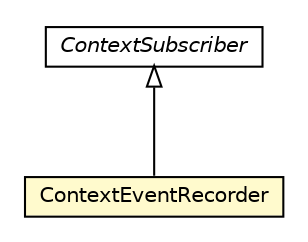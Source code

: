 #!/usr/local/bin/dot
#
# Class diagram 
# Generated by UMLGraph version R5_6-24-gf6e263 (http://www.umlgraph.org/)
#

digraph G {
	edge [fontname="Helvetica",fontsize=10,labelfontname="Helvetica",labelfontsize=10];
	node [fontname="Helvetica",fontsize=10,shape=plaintext];
	nodesep=0.25;
	ranksep=0.5;
	// org.universAAL.middleware.context.ContextSubscriber
	c3080791 [label=<<table title="org.universAAL.middleware.context.ContextSubscriber" border="0" cellborder="1" cellspacing="0" cellpadding="2" port="p" href="../../../../../middleware/context/ContextSubscriber.html">
		<tr><td><table border="0" cellspacing="0" cellpadding="1">
<tr><td align="center" balign="center"><font face="Helvetica-Oblique"> ContextSubscriber </font></td></tr>
		</table></td></tr>
		</table>>, URL="../../../../../middleware/context/ContextSubscriber.html", fontname="Helvetica", fontcolor="black", fontsize=10.0];
	// org.universAAL.samples.context.reasoner.client.interfaces.ContextEventRecorder
	c3082964 [label=<<table title="org.universAAL.samples.context.reasoner.client.interfaces.ContextEventRecorder" border="0" cellborder="1" cellspacing="0" cellpadding="2" port="p" bgcolor="lemonChiffon" href="./ContextEventRecorder.html">
		<tr><td><table border="0" cellspacing="0" cellpadding="1">
<tr><td align="center" balign="center"> ContextEventRecorder </td></tr>
		</table></td></tr>
		</table>>, URL="./ContextEventRecorder.html", fontname="Helvetica", fontcolor="black", fontsize=10.0];
	//org.universAAL.samples.context.reasoner.client.interfaces.ContextEventRecorder extends org.universAAL.middleware.context.ContextSubscriber
	c3080791:p -> c3082964:p [dir=back,arrowtail=empty];
}

